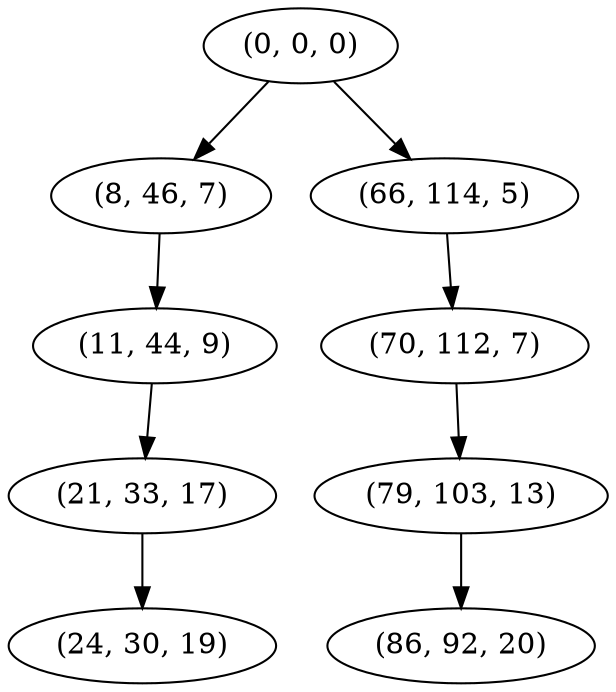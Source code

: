 digraph tree {
    "(0, 0, 0)";
    "(8, 46, 7)";
    "(11, 44, 9)";
    "(21, 33, 17)";
    "(24, 30, 19)";
    "(66, 114, 5)";
    "(70, 112, 7)";
    "(79, 103, 13)";
    "(86, 92, 20)";
    "(0, 0, 0)" -> "(8, 46, 7)";
    "(0, 0, 0)" -> "(66, 114, 5)";
    "(8, 46, 7)" -> "(11, 44, 9)";
    "(11, 44, 9)" -> "(21, 33, 17)";
    "(21, 33, 17)" -> "(24, 30, 19)";
    "(66, 114, 5)" -> "(70, 112, 7)";
    "(70, 112, 7)" -> "(79, 103, 13)";
    "(79, 103, 13)" -> "(86, 92, 20)";
}
